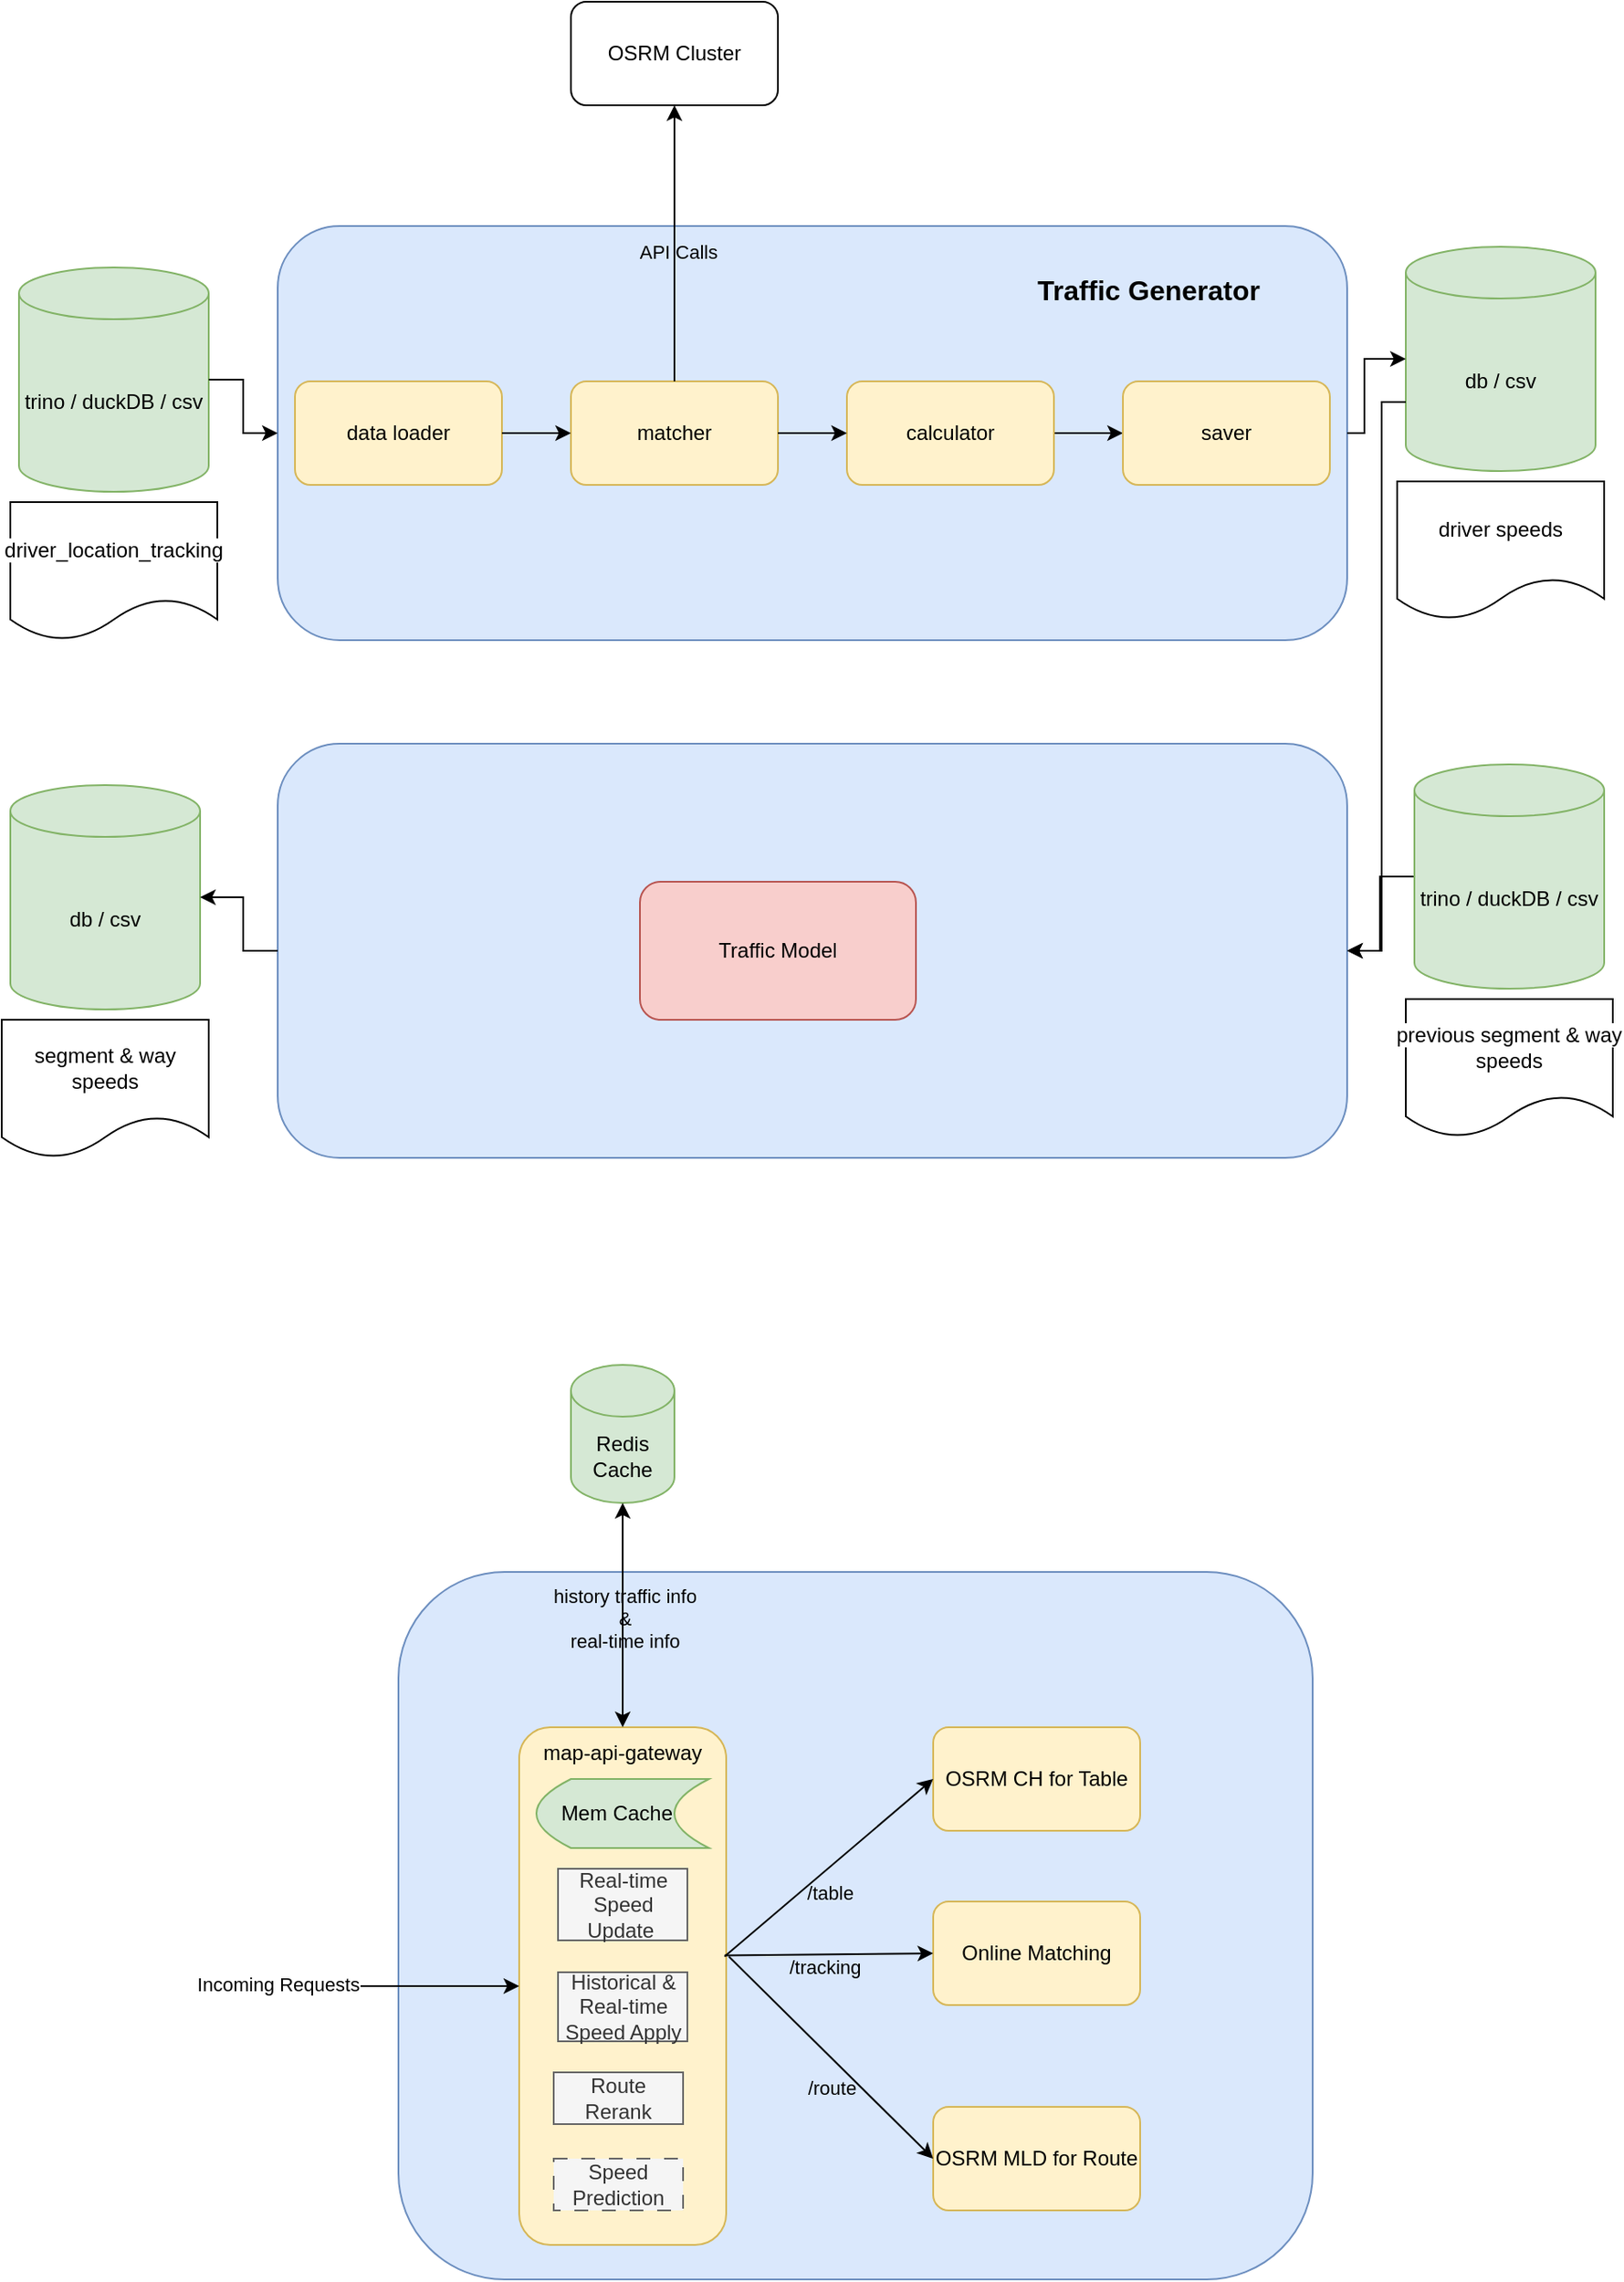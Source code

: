 <mxfile version="26.0.5">
  <diagram name="第 1 页" id="8BYuACCQoeawqHEzZooh">
    <mxGraphModel dx="1244" dy="691" grid="1" gridSize="10" guides="1" tooltips="1" connect="1" arrows="1" fold="1" page="1" pageScale="1" pageWidth="1169" pageHeight="827" math="0" shadow="0">
      <root>
        <mxCell id="0" />
        <mxCell id="1" parent="0" />
        <mxCell id="vw1j7PgcZG8BtyWdy6v_-1" value="trino / duckDB / csv" style="shape=cylinder3;whiteSpace=wrap;html=1;boundedLbl=1;backgroundOutline=1;size=15;fillColor=#d5e8d4;strokeColor=#82b366;" vertex="1" parent="1">
          <mxGeometry x="250" y="264" width="110" height="130" as="geometry" />
        </mxCell>
        <mxCell id="vw1j7PgcZG8BtyWdy6v_-2" value="&lt;font face=&quot;Helvetica&quot; style=&quot;font-size: 12px;&quot;&gt;&lt;span style=&quot;background-color: rgb(255, 255, 255);&quot;&gt;driver_location_tracking&lt;/span&gt;&lt;/font&gt;" style="shape=document;whiteSpace=wrap;html=1;boundedLbl=1;" vertex="1" parent="1">
          <mxGeometry x="245" y="400" width="120" height="80" as="geometry" />
        </mxCell>
        <mxCell id="vw1j7PgcZG8BtyWdy6v_-3" value="" style="rounded=1;whiteSpace=wrap;html=1;fillColor=#dae8fc;strokeColor=#6c8ebf;" vertex="1" parent="1">
          <mxGeometry x="400" y="240" width="620" height="240" as="geometry" />
        </mxCell>
        <mxCell id="vw1j7PgcZG8BtyWdy6v_-4" value="data loader" style="rounded=1;whiteSpace=wrap;html=1;fillColor=#fff2cc;strokeColor=#d6b656;" vertex="1" parent="1">
          <mxGeometry x="410" y="330" width="120" height="60" as="geometry" />
        </mxCell>
        <mxCell id="vw1j7PgcZG8BtyWdy6v_-5" value="matcher" style="rounded=1;whiteSpace=wrap;html=1;fillColor=#fff2cc;strokeColor=#d6b656;" vertex="1" parent="1">
          <mxGeometry x="570" y="330" width="120" height="60" as="geometry" />
        </mxCell>
        <mxCell id="vw1j7PgcZG8BtyWdy6v_-12" value="" style="edgeStyle=orthogonalEdgeStyle;rounded=0;orthogonalLoop=1;jettySize=auto;html=1;" edge="1" parent="1" source="vw1j7PgcZG8BtyWdy6v_-6" target="vw1j7PgcZG8BtyWdy6v_-11">
          <mxGeometry relative="1" as="geometry" />
        </mxCell>
        <mxCell id="vw1j7PgcZG8BtyWdy6v_-6" value="calculator" style="rounded=1;whiteSpace=wrap;html=1;fillColor=#fff2cc;strokeColor=#d6b656;" vertex="1" parent="1">
          <mxGeometry x="730" y="330" width="120" height="60" as="geometry" />
        </mxCell>
        <mxCell id="vw1j7PgcZG8BtyWdy6v_-7" value="" style="endArrow=classic;html=1;rounded=0;exitX=0.5;exitY=0;exitDx=0;exitDy=0;" edge="1" parent="1" source="vw1j7PgcZG8BtyWdy6v_-5">
          <mxGeometry width="50" height="50" relative="1" as="geometry">
            <mxPoint x="560" y="400" as="sourcePoint" />
            <mxPoint x="630" y="170" as="targetPoint" />
          </mxGeometry>
        </mxCell>
        <mxCell id="vw1j7PgcZG8BtyWdy6v_-26" value="API Calls" style="edgeLabel;html=1;align=center;verticalAlign=middle;resizable=0;points=[];labelBackgroundColor=none;" vertex="1" connectable="0" parent="vw1j7PgcZG8BtyWdy6v_-7">
          <mxGeometry x="-0.055" y="-2" relative="1" as="geometry">
            <mxPoint as="offset" />
          </mxGeometry>
        </mxCell>
        <mxCell id="vw1j7PgcZG8BtyWdy6v_-8" value="OSRM Cluster" style="rounded=1;whiteSpace=wrap;html=1;" vertex="1" parent="1">
          <mxGeometry x="570" y="110" width="120" height="60" as="geometry" />
        </mxCell>
        <mxCell id="vw1j7PgcZG8BtyWdy6v_-9" value="" style="endArrow=classic;html=1;rounded=0;entryX=0;entryY=0.5;entryDx=0;entryDy=0;" edge="1" parent="1" target="vw1j7PgcZG8BtyWdy6v_-5">
          <mxGeometry width="50" height="50" relative="1" as="geometry">
            <mxPoint x="530" y="360" as="sourcePoint" />
            <mxPoint x="580" y="310" as="targetPoint" />
          </mxGeometry>
        </mxCell>
        <mxCell id="vw1j7PgcZG8BtyWdy6v_-10" value="" style="endArrow=classic;html=1;rounded=0;entryX=0;entryY=0.5;entryDx=0;entryDy=0;exitX=1;exitY=0.5;exitDx=0;exitDy=0;" edge="1" parent="1" source="vw1j7PgcZG8BtyWdy6v_-5" target="vw1j7PgcZG8BtyWdy6v_-6">
          <mxGeometry width="50" height="50" relative="1" as="geometry">
            <mxPoint x="540" y="370" as="sourcePoint" />
            <mxPoint x="580" y="370" as="targetPoint" />
          </mxGeometry>
        </mxCell>
        <mxCell id="vw1j7PgcZG8BtyWdy6v_-11" value="saver" style="whiteSpace=wrap;html=1;rounded=1;fillColor=#fff2cc;strokeColor=#d6b656;" vertex="1" parent="1">
          <mxGeometry x="890" y="330" width="120" height="60" as="geometry" />
        </mxCell>
        <mxCell id="vw1j7PgcZG8BtyWdy6v_-14" value="db / csv" style="shape=cylinder3;whiteSpace=wrap;html=1;boundedLbl=1;backgroundOutline=1;size=15;fillColor=#d5e8d4;strokeColor=#82b366;" vertex="1" parent="1">
          <mxGeometry x="1054" y="252" width="110" height="130" as="geometry" />
        </mxCell>
        <mxCell id="vw1j7PgcZG8BtyWdy6v_-15" value="&lt;font face=&quot;Helvetica&quot; style=&quot;font-size: 12px;&quot;&gt;&lt;span style=&quot;background-color: rgb(255, 255, 255);&quot;&gt;driver speeds&lt;/span&gt;&lt;/font&gt;" style="shape=document;whiteSpace=wrap;html=1;boundedLbl=1;" vertex="1" parent="1">
          <mxGeometry x="1049" y="388" width="120" height="80" as="geometry" />
        </mxCell>
        <mxCell id="vw1j7PgcZG8BtyWdy6v_-16" value="" style="rounded=1;whiteSpace=wrap;html=1;fillColor=#dae8fc;strokeColor=#6c8ebf;" vertex="1" parent="1">
          <mxGeometry x="400" y="540" width="620" height="240" as="geometry" />
        </mxCell>
        <mxCell id="vw1j7PgcZG8BtyWdy6v_-18" value="" style="endArrow=classic;html=1;rounded=0;entryX=0;entryY=0.5;entryDx=0;entryDy=0;exitX=1;exitY=0.5;exitDx=0;exitDy=0;exitPerimeter=0;" edge="1" parent="1" source="vw1j7PgcZG8BtyWdy6v_-1" target="vw1j7PgcZG8BtyWdy6v_-3">
          <mxGeometry width="50" height="50" relative="1" as="geometry">
            <mxPoint x="540" y="370" as="sourcePoint" />
            <mxPoint x="580" y="370" as="targetPoint" />
            <Array as="points">
              <mxPoint x="380" y="329" />
              <mxPoint x="380" y="360" />
            </Array>
          </mxGeometry>
        </mxCell>
        <mxCell id="vw1j7PgcZG8BtyWdy6v_-19" value="" style="endArrow=classic;html=1;rounded=0;entryX=0;entryY=0.5;entryDx=0;entryDy=0;exitX=1;exitY=0.5;exitDx=0;exitDy=0;entryPerimeter=0;" edge="1" parent="1" source="vw1j7PgcZG8BtyWdy6v_-3" target="vw1j7PgcZG8BtyWdy6v_-14">
          <mxGeometry width="50" height="50" relative="1" as="geometry">
            <mxPoint x="370" y="339" as="sourcePoint" />
            <mxPoint x="410" y="370" as="targetPoint" />
            <Array as="points">
              <mxPoint x="1030" y="360" />
              <mxPoint x="1030" y="317" />
            </Array>
          </mxGeometry>
        </mxCell>
        <mxCell id="vw1j7PgcZG8BtyWdy6v_-20" value="" style="endArrow=classic;html=1;rounded=0;exitX=0;exitY=0;exitDx=0;exitDy=90;exitPerimeter=0;entryX=1;entryY=0.5;entryDx=0;entryDy=0;" edge="1" parent="1" source="vw1j7PgcZG8BtyWdy6v_-14" target="vw1j7PgcZG8BtyWdy6v_-16">
          <mxGeometry width="50" height="50" relative="1" as="geometry">
            <mxPoint x="590" y="480" as="sourcePoint" />
            <mxPoint x="640" y="430" as="targetPoint" />
            <Array as="points">
              <mxPoint x="1040" y="342" />
              <mxPoint x="1040" y="660" />
            </Array>
          </mxGeometry>
        </mxCell>
        <mxCell id="vw1j7PgcZG8BtyWdy6v_-21" value="Traffic Model" style="rounded=1;whiteSpace=wrap;html=1;fillColor=#f8cecc;strokeColor=#b85450;" vertex="1" parent="1">
          <mxGeometry x="610" y="620" width="160" height="80" as="geometry" />
        </mxCell>
        <mxCell id="vw1j7PgcZG8BtyWdy6v_-22" value="db / csv" style="shape=cylinder3;whiteSpace=wrap;html=1;boundedLbl=1;backgroundOutline=1;size=15;fillColor=#d5e8d4;strokeColor=#82b366;" vertex="1" parent="1">
          <mxGeometry x="245" y="564" width="110" height="130" as="geometry" />
        </mxCell>
        <mxCell id="vw1j7PgcZG8BtyWdy6v_-23" value="&lt;font face=&quot;Helvetica&quot; style=&quot;font-size: 12px;&quot;&gt;&lt;span style=&quot;background-color: rgb(255, 255, 255);&quot;&gt;segment&amp;nbsp;&lt;/span&gt;&lt;/font&gt;&lt;span style=&quot;background-color: light-dark(rgb(255, 255, 255), rgb(18, 18, 18)); color: light-dark(rgb(0, 0, 0), rgb(255, 255, 255));&quot;&gt;&amp;amp;&amp;nbsp;&lt;/span&gt;&lt;span style=&quot;background-color: light-dark(rgb(255, 255, 255), rgb(18, 18, 18)); color: light-dark(rgb(0, 0, 0), rgb(255, 255, 255));&quot;&gt;way speeds&lt;/span&gt;" style="shape=document;whiteSpace=wrap;html=1;boundedLbl=1;" vertex="1" parent="1">
          <mxGeometry x="240" y="700" width="120" height="80" as="geometry" />
        </mxCell>
        <mxCell id="vw1j7PgcZG8BtyWdy6v_-25" value="Traffic Generator" style="text;html=1;align=center;verticalAlign=middle;whiteSpace=wrap;rounded=0;fontSize=16;fontStyle=1" vertex="1" parent="1">
          <mxGeometry x="830" y="264" width="150" height="26" as="geometry" />
        </mxCell>
        <mxCell id="vw1j7PgcZG8BtyWdy6v_-27" value="" style="endArrow=classic;html=1;rounded=0;entryX=1;entryY=0.5;entryDx=0;entryDy=0;entryPerimeter=0;exitX=0;exitY=0.5;exitDx=0;exitDy=0;" edge="1" parent="1" source="vw1j7PgcZG8BtyWdy6v_-16" target="vw1j7PgcZG8BtyWdy6v_-22">
          <mxGeometry width="50" height="50" relative="1" as="geometry">
            <mxPoint x="650" y="510" as="sourcePoint" />
            <mxPoint x="700" y="460" as="targetPoint" />
            <Array as="points">
              <mxPoint x="380" y="660" />
              <mxPoint x="380" y="629" />
            </Array>
          </mxGeometry>
        </mxCell>
        <mxCell id="vw1j7PgcZG8BtyWdy6v_-30" style="edgeStyle=orthogonalEdgeStyle;rounded=0;orthogonalLoop=1;jettySize=auto;html=1;entryX=1;entryY=0.5;entryDx=0;entryDy=0;" edge="1" parent="1" source="vw1j7PgcZG8BtyWdy6v_-28" target="vw1j7PgcZG8BtyWdy6v_-16">
          <mxGeometry relative="1" as="geometry" />
        </mxCell>
        <mxCell id="vw1j7PgcZG8BtyWdy6v_-28" value="trino / duckDB / csv" style="shape=cylinder3;whiteSpace=wrap;html=1;boundedLbl=1;backgroundOutline=1;size=15;fillColor=#d5e8d4;strokeColor=#82b366;" vertex="1" parent="1">
          <mxGeometry x="1059" y="552" width="110" height="130" as="geometry" />
        </mxCell>
        <mxCell id="vw1j7PgcZG8BtyWdy6v_-29" value="&lt;div&gt;&lt;font face=&quot;Helvetica&quot; style=&quot;font-size: 12px;&quot;&gt;&lt;span style=&quot;background-color: rgb(255, 255, 255);&quot;&gt;previous&amp;nbsp;&lt;/span&gt;&lt;/font&gt;&lt;font face=&quot;Helvetica&quot;&gt;&lt;span style=&quot;background-color: rgb(255, 255, 255);&quot;&gt;segment&amp;nbsp;&lt;/span&gt;&lt;/font&gt;&lt;span style=&quot;color: light-dark(rgb(0, 0, 0), rgb(255, 255, 255)); background-color: light-dark(rgb(255, 255, 255), rgb(18, 18, 18));&quot;&gt;&amp;amp;&amp;nbsp;&lt;/span&gt;&lt;span style=&quot;color: light-dark(rgb(0, 0, 0), rgb(255, 255, 255)); background-color: light-dark(rgb(255, 255, 255), rgb(18, 18, 18));&quot;&gt;way speeds&lt;/span&gt;&lt;/div&gt;" style="shape=document;whiteSpace=wrap;html=1;boundedLbl=1;" vertex="1" parent="1">
          <mxGeometry x="1054" y="688" width="120" height="80" as="geometry" />
        </mxCell>
        <mxCell id="vw1j7PgcZG8BtyWdy6v_-33" value="" style="rounded=1;whiteSpace=wrap;html=1;fillColor=#dae8fc;strokeColor=#6c8ebf;" vertex="1" parent="1">
          <mxGeometry x="470" y="1020" width="530" height="410" as="geometry" />
        </mxCell>
        <mxCell id="vw1j7PgcZG8BtyWdy6v_-35" value="" style="rounded=1;whiteSpace=wrap;html=1;fillColor=#fff2cc;strokeColor=#d6b656;" vertex="1" parent="1">
          <mxGeometry x="540" y="1110" width="120" height="300" as="geometry" />
        </mxCell>
        <mxCell id="vw1j7PgcZG8BtyWdy6v_-36" value="OSRM&lt;span style=&quot;background-color: transparent; color: light-dark(rgb(0, 0, 0), rgb(255, 255, 255));&quot;&gt;&amp;nbsp;CH for Table&lt;/span&gt;" style="rounded=1;whiteSpace=wrap;html=1;fillColor=#fff2cc;strokeColor=#d6b656;" vertex="1" parent="1">
          <mxGeometry x="780" y="1110" width="120" height="60" as="geometry" />
        </mxCell>
        <mxCell id="vw1j7PgcZG8BtyWdy6v_-37" value="OSRM&lt;span style=&quot;background-color: transparent; color: light-dark(rgb(0, 0, 0), rgb(255, 255, 255));&quot;&gt;&amp;nbsp;MLD for Route&lt;/span&gt;" style="rounded=1;whiteSpace=wrap;html=1;fillColor=#fff2cc;strokeColor=#d6b656;" vertex="1" parent="1">
          <mxGeometry x="780" y="1330" width="120" height="60" as="geometry" />
        </mxCell>
        <mxCell id="vw1j7PgcZG8BtyWdy6v_-39" value="Redis Cache" style="shape=cylinder3;whiteSpace=wrap;html=1;boundedLbl=1;backgroundOutline=1;size=15;fillColor=#d5e8d4;strokeColor=#82b366;" vertex="1" parent="1">
          <mxGeometry x="570" y="900" width="60" height="80" as="geometry" />
        </mxCell>
        <mxCell id="vw1j7PgcZG8BtyWdy6v_-42" value="Mem Cache&amp;nbsp;&amp;nbsp;" style="shape=dataStorage;whiteSpace=wrap;html=1;fixedSize=1;fillColor=#d5e8d4;strokeColor=#82b366;" vertex="1" parent="1">
          <mxGeometry x="550" y="1140" width="100" height="40" as="geometry" />
        </mxCell>
        <mxCell id="vw1j7PgcZG8BtyWdy6v_-43" value="" style="endArrow=classic;startArrow=classic;html=1;rounded=0;exitX=0.5;exitY=0;exitDx=0;exitDy=0;" edge="1" parent="1" source="vw1j7PgcZG8BtyWdy6v_-35">
          <mxGeometry width="50" height="50" relative="1" as="geometry">
            <mxPoint x="550" y="1030" as="sourcePoint" />
            <mxPoint x="600" y="980" as="targetPoint" />
          </mxGeometry>
        </mxCell>
        <mxCell id="vw1j7PgcZG8BtyWdy6v_-45" value="history traffic info&lt;br&gt;&amp;amp;&lt;br&gt;real-time info" style="edgeLabel;html=1;align=center;verticalAlign=middle;resizable=0;points=[];labelBackgroundColor=none;" vertex="1" connectable="0" parent="vw1j7PgcZG8BtyWdy6v_-43">
          <mxGeometry x="-0.021" y="-1" relative="1" as="geometry">
            <mxPoint as="offset" />
          </mxGeometry>
        </mxCell>
        <mxCell id="vw1j7PgcZG8BtyWdy6v_-46" value="" style="endArrow=classic;html=1;rounded=0;entryX=0;entryY=0.5;entryDx=0;entryDy=0;exitX=0.992;exitY=0.443;exitDx=0;exitDy=0;exitPerimeter=0;" edge="1" parent="1" source="vw1j7PgcZG8BtyWdy6v_-35" target="vw1j7PgcZG8BtyWdy6v_-36">
          <mxGeometry width="50" height="50" relative="1" as="geometry">
            <mxPoint x="660" y="1190" as="sourcePoint" />
            <mxPoint x="710" y="1100" as="targetPoint" />
          </mxGeometry>
        </mxCell>
        <mxCell id="vw1j7PgcZG8BtyWdy6v_-48" value="/table" style="edgeLabel;html=1;align=center;verticalAlign=middle;resizable=0;points=[];labelBackgroundColor=none;" vertex="1" connectable="0" parent="vw1j7PgcZG8BtyWdy6v_-46">
          <mxGeometry x="-0.044" y="1" relative="1" as="geometry">
            <mxPoint x="3" y="13" as="offset" />
          </mxGeometry>
        </mxCell>
        <mxCell id="vw1j7PgcZG8BtyWdy6v_-47" value="" style="endArrow=classic;html=1;rounded=0;entryX=0;entryY=0.5;entryDx=0;entryDy=0;exitX=1.013;exitY=0.443;exitDx=0;exitDy=0;exitPerimeter=0;" edge="1" parent="1" source="vw1j7PgcZG8BtyWdy6v_-35" target="vw1j7PgcZG8BtyWdy6v_-37">
          <mxGeometry width="50" height="50" relative="1" as="geometry">
            <mxPoint x="661" y="1190" as="sourcePoint" />
            <mxPoint x="790" y="1090" as="targetPoint" />
          </mxGeometry>
        </mxCell>
        <mxCell id="vw1j7PgcZG8BtyWdy6v_-49" value="/route" style="edgeLabel;html=1;align=center;verticalAlign=middle;resizable=0;points=[];labelBackgroundColor=none;" vertex="1" connectable="0" parent="vw1j7PgcZG8BtyWdy6v_-47">
          <mxGeometry x="-0.127" y="-1" relative="1" as="geometry">
            <mxPoint x="8" y="24" as="offset" />
          </mxGeometry>
        </mxCell>
        <mxCell id="vw1j7PgcZG8BtyWdy6v_-50" value="" style="endArrow=classic;html=1;rounded=0;entryX=0;entryY=0.5;entryDx=0;entryDy=0;" edge="1" parent="1" target="vw1j7PgcZG8BtyWdy6v_-35">
          <mxGeometry width="50" height="50" relative="1" as="geometry">
            <mxPoint x="360" y="1260" as="sourcePoint" />
            <mxPoint x="380" y="1100" as="targetPoint" />
          </mxGeometry>
        </mxCell>
        <mxCell id="vw1j7PgcZG8BtyWdy6v_-51" value="Incoming Requests" style="edgeLabel;html=1;align=center;verticalAlign=middle;resizable=0;points=[];" vertex="1" connectable="0" parent="vw1j7PgcZG8BtyWdy6v_-50">
          <mxGeometry x="-0.289" y="1" relative="1" as="geometry">
            <mxPoint x="-24" as="offset" />
          </mxGeometry>
        </mxCell>
        <mxCell id="vw1j7PgcZG8BtyWdy6v_-52" value="map-api-gateway" style="text;html=1;align=center;verticalAlign=middle;whiteSpace=wrap;rounded=0;" vertex="1" parent="1">
          <mxGeometry x="540" y="1110" width="120" height="30" as="geometry" />
        </mxCell>
        <mxCell id="vw1j7PgcZG8BtyWdy6v_-53" value="Historical &amp;amp; Real-time Speed Apply" style="rounded=0;whiteSpace=wrap;html=1;fillColor=#f5f5f5;fontColor=#333333;strokeColor=#666666;" vertex="1" parent="1">
          <mxGeometry x="562.5" y="1252" width="75" height="40" as="geometry" />
        </mxCell>
        <mxCell id="vw1j7PgcZG8BtyWdy6v_-54" value="Route Rerank" style="rounded=0;whiteSpace=wrap;html=1;fillColor=#f5f5f5;fontColor=#333333;strokeColor=#666666;" vertex="1" parent="1">
          <mxGeometry x="560" y="1310" width="75" height="30" as="geometry" />
        </mxCell>
        <mxCell id="vw1j7PgcZG8BtyWdy6v_-55" value="Online Matching" style="rounded=1;whiteSpace=wrap;html=1;fillColor=#fff2cc;strokeColor=#d6b656;" vertex="1" parent="1">
          <mxGeometry x="780" y="1211" width="120" height="60" as="geometry" />
        </mxCell>
        <mxCell id="vw1j7PgcZG8BtyWdy6v_-58" value="" style="endArrow=classic;html=1;rounded=0;entryX=0;entryY=0.5;entryDx=0;entryDy=0;exitX=0.992;exitY=0.441;exitDx=0;exitDy=0;exitPerimeter=0;" edge="1" parent="1" source="vw1j7PgcZG8BtyWdy6v_-35" target="vw1j7PgcZG8BtyWdy6v_-55">
          <mxGeometry width="50" height="50" relative="1" as="geometry">
            <mxPoint x="660" y="1190" as="sourcePoint" />
            <mxPoint x="790" y="1090" as="targetPoint" />
          </mxGeometry>
        </mxCell>
        <mxCell id="vw1j7PgcZG8BtyWdy6v_-59" value="/tracking" style="edgeLabel;html=1;align=center;verticalAlign=middle;resizable=0;points=[];labelBackgroundColor=none;" vertex="1" connectable="0" parent="vw1j7PgcZG8BtyWdy6v_-58">
          <mxGeometry x="-0.044" y="1" relative="1" as="geometry">
            <mxPoint y="8" as="offset" />
          </mxGeometry>
        </mxCell>
        <mxCell id="vw1j7PgcZG8BtyWdy6v_-60" value="Real-time Speed Update&amp;nbsp;" style="rounded=0;whiteSpace=wrap;html=1;fillColor=#f5f5f5;fontColor=#333333;strokeColor=#666666;" vertex="1" parent="1">
          <mxGeometry x="562.5" y="1192" width="75" height="41.5" as="geometry" />
        </mxCell>
        <mxCell id="vw1j7PgcZG8BtyWdy6v_-62" value="Speed Prediction" style="rounded=0;whiteSpace=wrap;html=1;fillColor=#f5f5f5;fontColor=#333333;strokeColor=#666666;dashed=1;dashPattern=8 8;" vertex="1" parent="1">
          <mxGeometry x="560" y="1360" width="75" height="30" as="geometry" />
        </mxCell>
      </root>
    </mxGraphModel>
  </diagram>
</mxfile>
